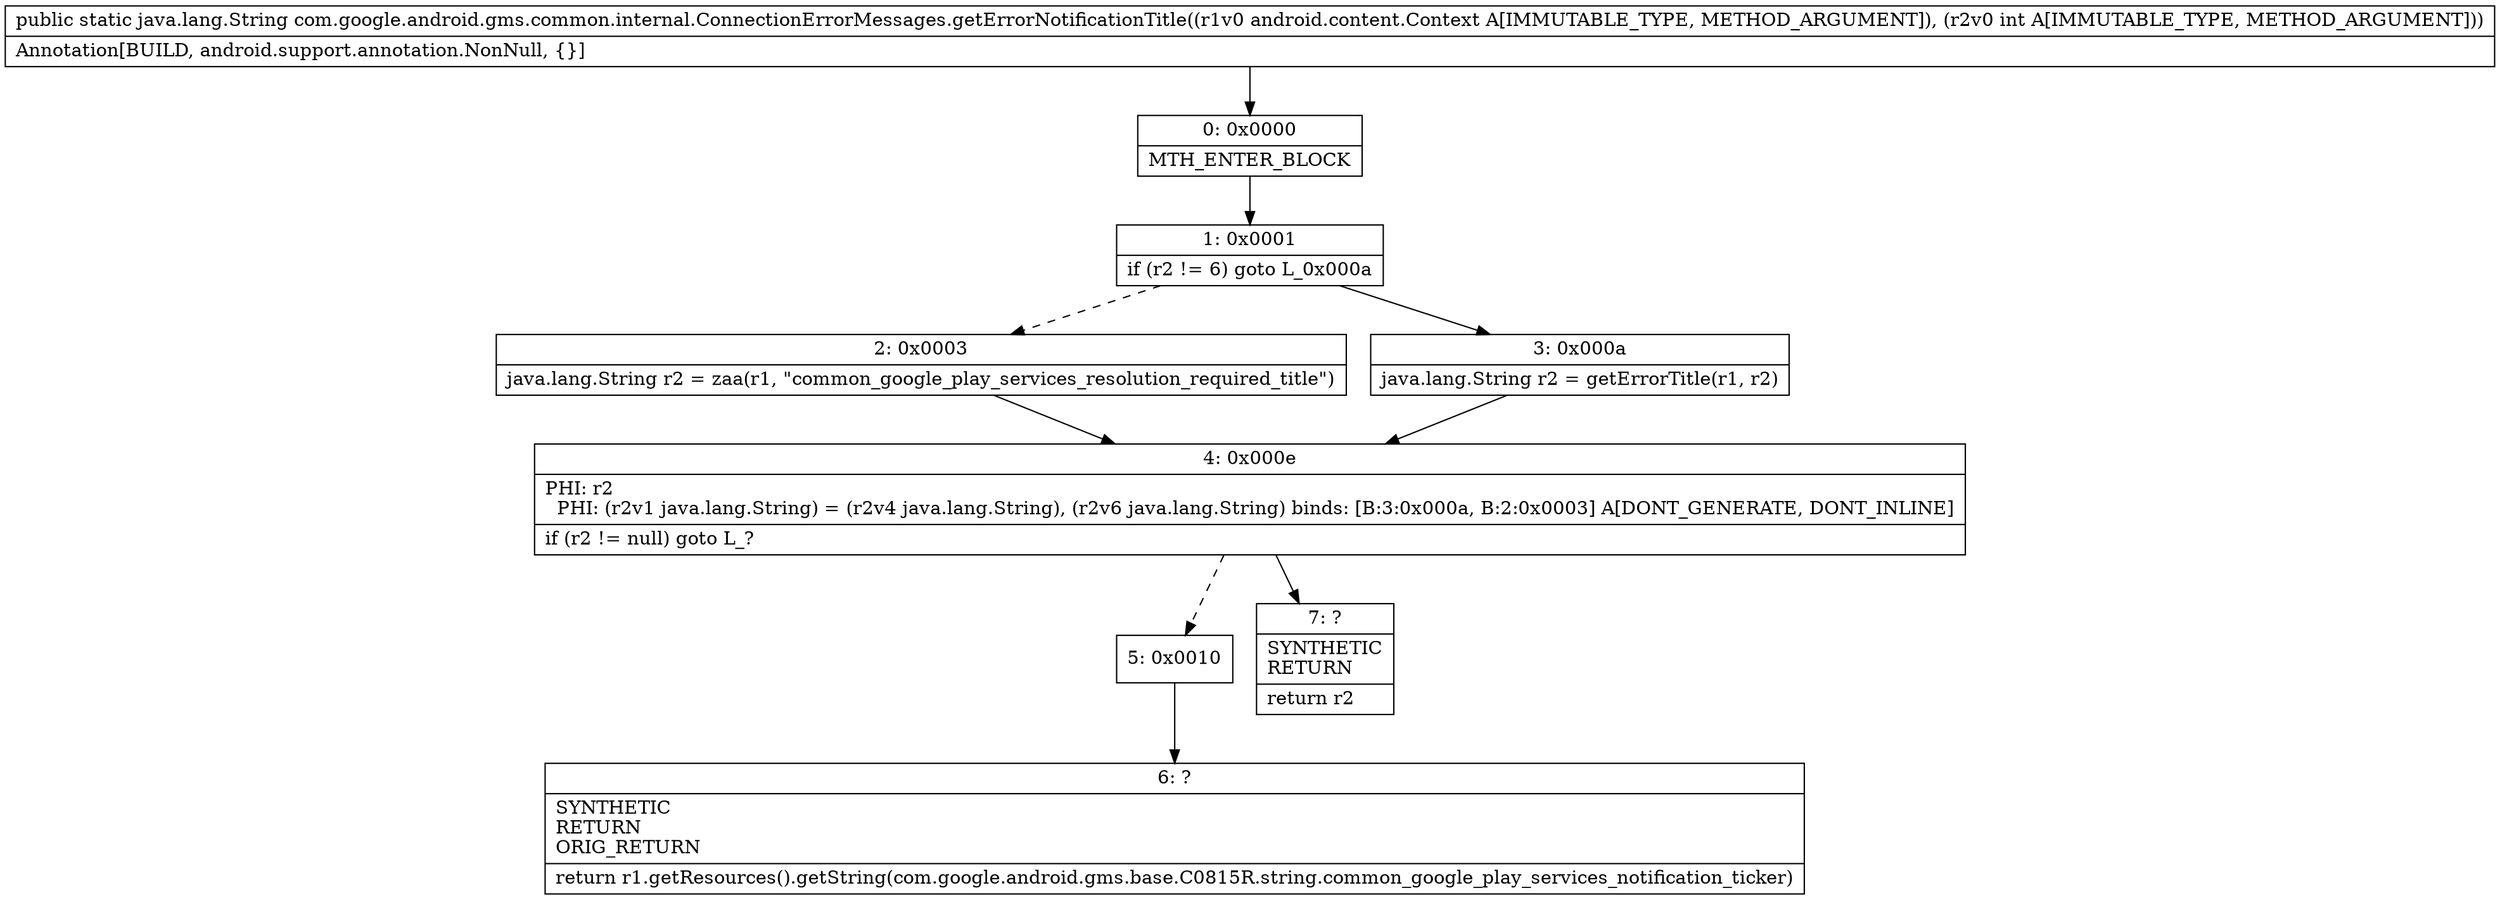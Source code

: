 digraph "CFG forcom.google.android.gms.common.internal.ConnectionErrorMessages.getErrorNotificationTitle(Landroid\/content\/Context;I)Ljava\/lang\/String;" {
Node_0 [shape=record,label="{0\:\ 0x0000|MTH_ENTER_BLOCK\l}"];
Node_1 [shape=record,label="{1\:\ 0x0001|if (r2 != 6) goto L_0x000a\l}"];
Node_2 [shape=record,label="{2\:\ 0x0003|java.lang.String r2 = zaa(r1, \"common_google_play_services_resolution_required_title\")\l}"];
Node_3 [shape=record,label="{3\:\ 0x000a|java.lang.String r2 = getErrorTitle(r1, r2)\l}"];
Node_4 [shape=record,label="{4\:\ 0x000e|PHI: r2 \l  PHI: (r2v1 java.lang.String) = (r2v4 java.lang.String), (r2v6 java.lang.String) binds: [B:3:0x000a, B:2:0x0003] A[DONT_GENERATE, DONT_INLINE]\l|if (r2 != null) goto L_?\l}"];
Node_5 [shape=record,label="{5\:\ 0x0010}"];
Node_6 [shape=record,label="{6\:\ ?|SYNTHETIC\lRETURN\lORIG_RETURN\l|return r1.getResources().getString(com.google.android.gms.base.C0815R.string.common_google_play_services_notification_ticker)\l}"];
Node_7 [shape=record,label="{7\:\ ?|SYNTHETIC\lRETURN\l|return r2\l}"];
MethodNode[shape=record,label="{public static java.lang.String com.google.android.gms.common.internal.ConnectionErrorMessages.getErrorNotificationTitle((r1v0 android.content.Context A[IMMUTABLE_TYPE, METHOD_ARGUMENT]), (r2v0 int A[IMMUTABLE_TYPE, METHOD_ARGUMENT]))  | Annotation[BUILD, android.support.annotation.NonNull, \{\}]\l}"];
MethodNode -> Node_0;
Node_0 -> Node_1;
Node_1 -> Node_2[style=dashed];
Node_1 -> Node_3;
Node_2 -> Node_4;
Node_3 -> Node_4;
Node_4 -> Node_5[style=dashed];
Node_4 -> Node_7;
Node_5 -> Node_6;
}

